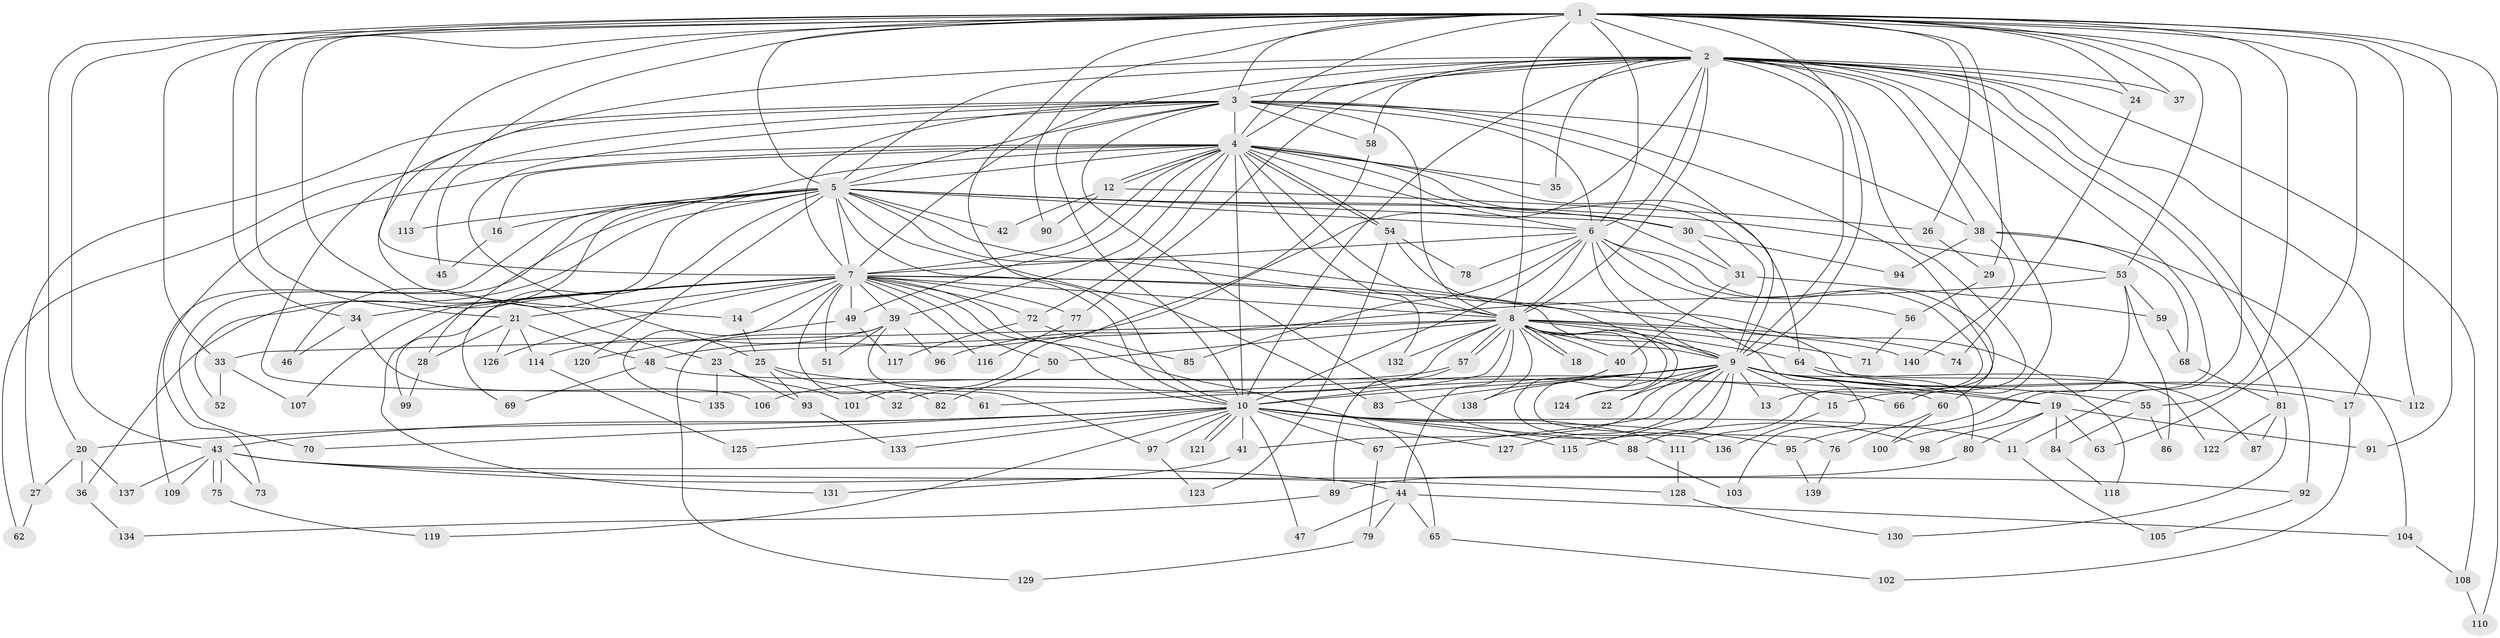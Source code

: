 // Generated by graph-tools (version 1.1) at 2025/13/03/09/25 04:13:58]
// undirected, 140 vertices, 305 edges
graph export_dot {
graph [start="1"]
  node [color=gray90,style=filled];
  1;
  2;
  3;
  4;
  5;
  6;
  7;
  8;
  9;
  10;
  11;
  12;
  13;
  14;
  15;
  16;
  17;
  18;
  19;
  20;
  21;
  22;
  23;
  24;
  25;
  26;
  27;
  28;
  29;
  30;
  31;
  32;
  33;
  34;
  35;
  36;
  37;
  38;
  39;
  40;
  41;
  42;
  43;
  44;
  45;
  46;
  47;
  48;
  49;
  50;
  51;
  52;
  53;
  54;
  55;
  56;
  57;
  58;
  59;
  60;
  61;
  62;
  63;
  64;
  65;
  66;
  67;
  68;
  69;
  70;
  71;
  72;
  73;
  74;
  75;
  76;
  77;
  78;
  79;
  80;
  81;
  82;
  83;
  84;
  85;
  86;
  87;
  88;
  89;
  90;
  91;
  92;
  93;
  94;
  95;
  96;
  97;
  98;
  99;
  100;
  101;
  102;
  103;
  104;
  105;
  106;
  107;
  108;
  109;
  110;
  111;
  112;
  113;
  114;
  115;
  116;
  117;
  118;
  119;
  120;
  121;
  122;
  123;
  124;
  125;
  126;
  127;
  128;
  129;
  130;
  131;
  132;
  133;
  134;
  135;
  136;
  137;
  138;
  139;
  140;
  1 -- 2;
  1 -- 3;
  1 -- 4;
  1 -- 5;
  1 -- 6;
  1 -- 7;
  1 -- 8;
  1 -- 9;
  1 -- 10;
  1 -- 11;
  1 -- 20;
  1 -- 21;
  1 -- 23;
  1 -- 24;
  1 -- 26;
  1 -- 29;
  1 -- 33;
  1 -- 34;
  1 -- 37;
  1 -- 43;
  1 -- 53;
  1 -- 55;
  1 -- 63;
  1 -- 90;
  1 -- 91;
  1 -- 110;
  1 -- 112;
  1 -- 113;
  2 -- 3;
  2 -- 4;
  2 -- 5;
  2 -- 6;
  2 -- 7;
  2 -- 8;
  2 -- 9;
  2 -- 10;
  2 -- 14;
  2 -- 15;
  2 -- 17;
  2 -- 24;
  2 -- 35;
  2 -- 37;
  2 -- 38;
  2 -- 48;
  2 -- 58;
  2 -- 66;
  2 -- 77;
  2 -- 81;
  2 -- 92;
  2 -- 100;
  2 -- 108;
  3 -- 4;
  3 -- 5;
  3 -- 6;
  3 -- 7;
  3 -- 8;
  3 -- 9;
  3 -- 10;
  3 -- 25;
  3 -- 27;
  3 -- 38;
  3 -- 45;
  3 -- 58;
  3 -- 61;
  3 -- 98;
  3 -- 111;
  4 -- 5;
  4 -- 6;
  4 -- 7;
  4 -- 8;
  4 -- 9;
  4 -- 10;
  4 -- 12;
  4 -- 12;
  4 -- 16;
  4 -- 28;
  4 -- 30;
  4 -- 35;
  4 -- 39;
  4 -- 49;
  4 -- 54;
  4 -- 54;
  4 -- 62;
  4 -- 64;
  4 -- 72;
  4 -- 73;
  4 -- 132;
  5 -- 6;
  5 -- 7;
  5 -- 8;
  5 -- 9;
  5 -- 10;
  5 -- 16;
  5 -- 30;
  5 -- 31;
  5 -- 36;
  5 -- 42;
  5 -- 46;
  5 -- 52;
  5 -- 53;
  5 -- 69;
  5 -- 70;
  5 -- 83;
  5 -- 109;
  5 -- 113;
  5 -- 120;
  6 -- 7;
  6 -- 8;
  6 -- 9;
  6 -- 10;
  6 -- 13;
  6 -- 56;
  6 -- 60;
  6 -- 78;
  6 -- 85;
  6 -- 118;
  7 -- 8;
  7 -- 9;
  7 -- 10;
  7 -- 14;
  7 -- 19;
  7 -- 21;
  7 -- 34;
  7 -- 39;
  7 -- 49;
  7 -- 50;
  7 -- 51;
  7 -- 65;
  7 -- 72;
  7 -- 77;
  7 -- 82;
  7 -- 99;
  7 -- 107;
  7 -- 116;
  7 -- 126;
  7 -- 131;
  7 -- 135;
  8 -- 9;
  8 -- 10;
  8 -- 18;
  8 -- 18;
  8 -- 22;
  8 -- 23;
  8 -- 32;
  8 -- 33;
  8 -- 40;
  8 -- 44;
  8 -- 50;
  8 -- 57;
  8 -- 57;
  8 -- 64;
  8 -- 71;
  8 -- 74;
  8 -- 76;
  8 -- 124;
  8 -- 132;
  8 -- 138;
  8 -- 140;
  9 -- 10;
  9 -- 13;
  9 -- 15;
  9 -- 17;
  9 -- 19;
  9 -- 22;
  9 -- 41;
  9 -- 55;
  9 -- 61;
  9 -- 67;
  9 -- 83;
  9 -- 88;
  9 -- 112;
  9 -- 115;
  9 -- 122;
  9 -- 124;
  9 -- 127;
  10 -- 11;
  10 -- 20;
  10 -- 41;
  10 -- 43;
  10 -- 47;
  10 -- 67;
  10 -- 70;
  10 -- 88;
  10 -- 95;
  10 -- 97;
  10 -- 111;
  10 -- 115;
  10 -- 119;
  10 -- 121;
  10 -- 121;
  10 -- 125;
  10 -- 127;
  10 -- 133;
  11 -- 105;
  12 -- 26;
  12 -- 42;
  12 -- 90;
  14 -- 25;
  15 -- 136;
  16 -- 45;
  17 -- 102;
  19 -- 63;
  19 -- 80;
  19 -- 84;
  19 -- 91;
  19 -- 98;
  20 -- 27;
  20 -- 36;
  20 -- 137;
  21 -- 28;
  21 -- 48;
  21 -- 114;
  21 -- 126;
  23 -- 93;
  23 -- 101;
  23 -- 135;
  24 -- 74;
  25 -- 32;
  25 -- 66;
  25 -- 93;
  26 -- 29;
  27 -- 62;
  28 -- 99;
  29 -- 56;
  30 -- 31;
  30 -- 94;
  31 -- 40;
  31 -- 59;
  33 -- 52;
  33 -- 107;
  34 -- 46;
  34 -- 106;
  36 -- 134;
  38 -- 68;
  38 -- 94;
  38 -- 104;
  38 -- 140;
  39 -- 51;
  39 -- 96;
  39 -- 97;
  39 -- 114;
  39 -- 129;
  40 -- 136;
  40 -- 138;
  41 -- 131;
  43 -- 44;
  43 -- 73;
  43 -- 75;
  43 -- 75;
  43 -- 92;
  43 -- 109;
  43 -- 128;
  43 -- 137;
  44 -- 47;
  44 -- 65;
  44 -- 79;
  44 -- 104;
  48 -- 60;
  48 -- 69;
  49 -- 117;
  49 -- 120;
  50 -- 82;
  53 -- 59;
  53 -- 86;
  53 -- 95;
  53 -- 96;
  54 -- 78;
  54 -- 103;
  54 -- 123;
  55 -- 84;
  55 -- 86;
  56 -- 71;
  57 -- 89;
  57 -- 106;
  58 -- 101;
  59 -- 68;
  60 -- 76;
  60 -- 100;
  64 -- 80;
  64 -- 87;
  65 -- 102;
  67 -- 79;
  68 -- 81;
  72 -- 85;
  72 -- 117;
  75 -- 119;
  76 -- 139;
  77 -- 116;
  79 -- 129;
  80 -- 89;
  81 -- 87;
  81 -- 122;
  81 -- 130;
  84 -- 118;
  88 -- 103;
  89 -- 134;
  92 -- 105;
  93 -- 133;
  95 -- 139;
  97 -- 123;
  104 -- 108;
  108 -- 110;
  111 -- 128;
  114 -- 125;
  128 -- 130;
}

